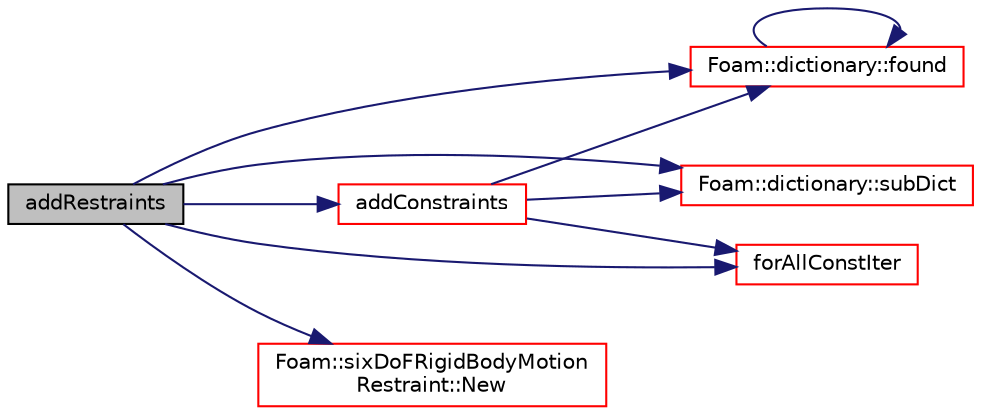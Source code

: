 digraph "addRestraints"
{
  bgcolor="transparent";
  edge [fontname="Helvetica",fontsize="10",labelfontname="Helvetica",labelfontsize="10"];
  node [fontname="Helvetica",fontsize="10",shape=record];
  rankdir="LR";
  Node828 [label="addRestraints",height=0.2,width=0.4,color="black", fillcolor="grey75", style="filled", fontcolor="black"];
  Node828 -> Node829 [color="midnightblue",fontsize="10",style="solid",fontname="Helvetica"];
  Node829 [label="addConstraints",height=0.2,width=0.4,color="red",URL="$a30805.html#a23dd71414ffe550535f783a02bea023b",tooltip="Add restraints to the motion, public to allow external. "];
  Node829 -> Node830 [color="midnightblue",fontsize="10",style="solid",fontname="Helvetica"];
  Node830 [label="Foam::dictionary::found",height=0.2,width=0.4,color="red",URL="$a27129.html#adcd3d5d43253006ef145e56b43025d28",tooltip="Search dictionary for given keyword. "];
  Node830 -> Node830 [color="midnightblue",fontsize="10",style="solid",fontname="Helvetica"];
  Node829 -> Node832 [color="midnightblue",fontsize="10",style="solid",fontname="Helvetica"];
  Node832 [label="Foam::dictionary::subDict",height=0.2,width=0.4,color="red",URL="$a27129.html#aaa26b5f2da6aff5a6a59af5407f1bf59",tooltip="Find and return a sub-dictionary. "];
  Node829 -> Node882 [color="midnightblue",fontsize="10",style="solid",fontname="Helvetica"];
  Node882 [label="forAllConstIter",height=0.2,width=0.4,color="red",URL="$a39311.html#ae21e2836509b0fa7f7cedf6493b11b09"];
  Node828 -> Node882 [color="midnightblue",fontsize="10",style="solid",fontname="Helvetica"];
  Node828 -> Node830 [color="midnightblue",fontsize="10",style="solid",fontname="Helvetica"];
  Node828 -> Node1142 [color="midnightblue",fontsize="10",style="solid",fontname="Helvetica"];
  Node1142 [label="Foam::sixDoFRigidBodyMotion\lRestraint::New",height=0.2,width=0.4,color="red",URL="$a30789.html#a47329b29ef3a76b394e178a9733ad91a",tooltip="Select constructed from the sDoFRBMRDict dictionary and Time. "];
  Node828 -> Node832 [color="midnightblue",fontsize="10",style="solid",fontname="Helvetica"];
}
